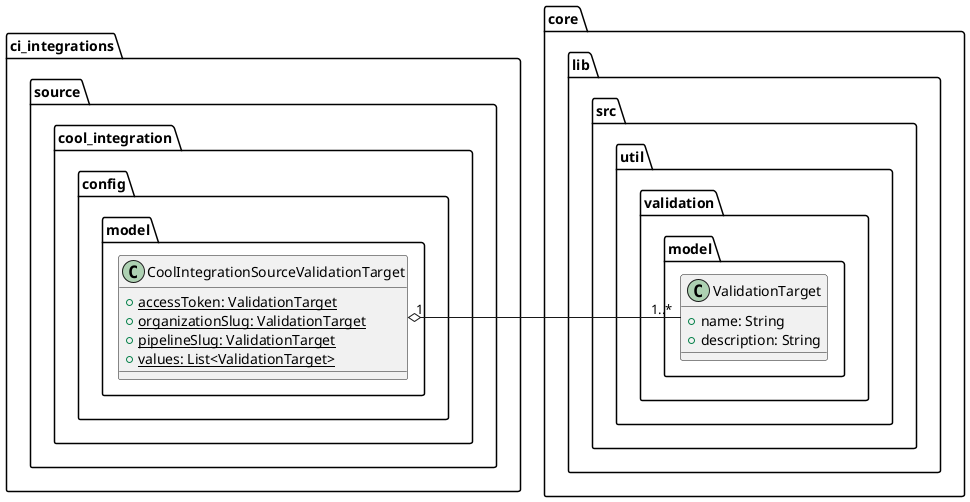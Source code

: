 @startuml cool_integration_source_validation_target_class_diagram

package core.lib.src.util.validation.model {
    class ValidationTarget {
        + name: String
        + description: String
    }
}

package ci_integrations.source.cool_integration.config.model {
    class CoolIntegrationSourceValidationTarget {
        + {static} accessToken: ValidationTarget
        + {static} organizationSlug: ValidationTarget
        + {static} pipelineSlug: ValidationTarget
        + {static} values: List<ValidationTarget>
    }
}

ValidationTarget "1..*" -left-o "1" CoolIntegrationSourceValidationTarget

@enduml
